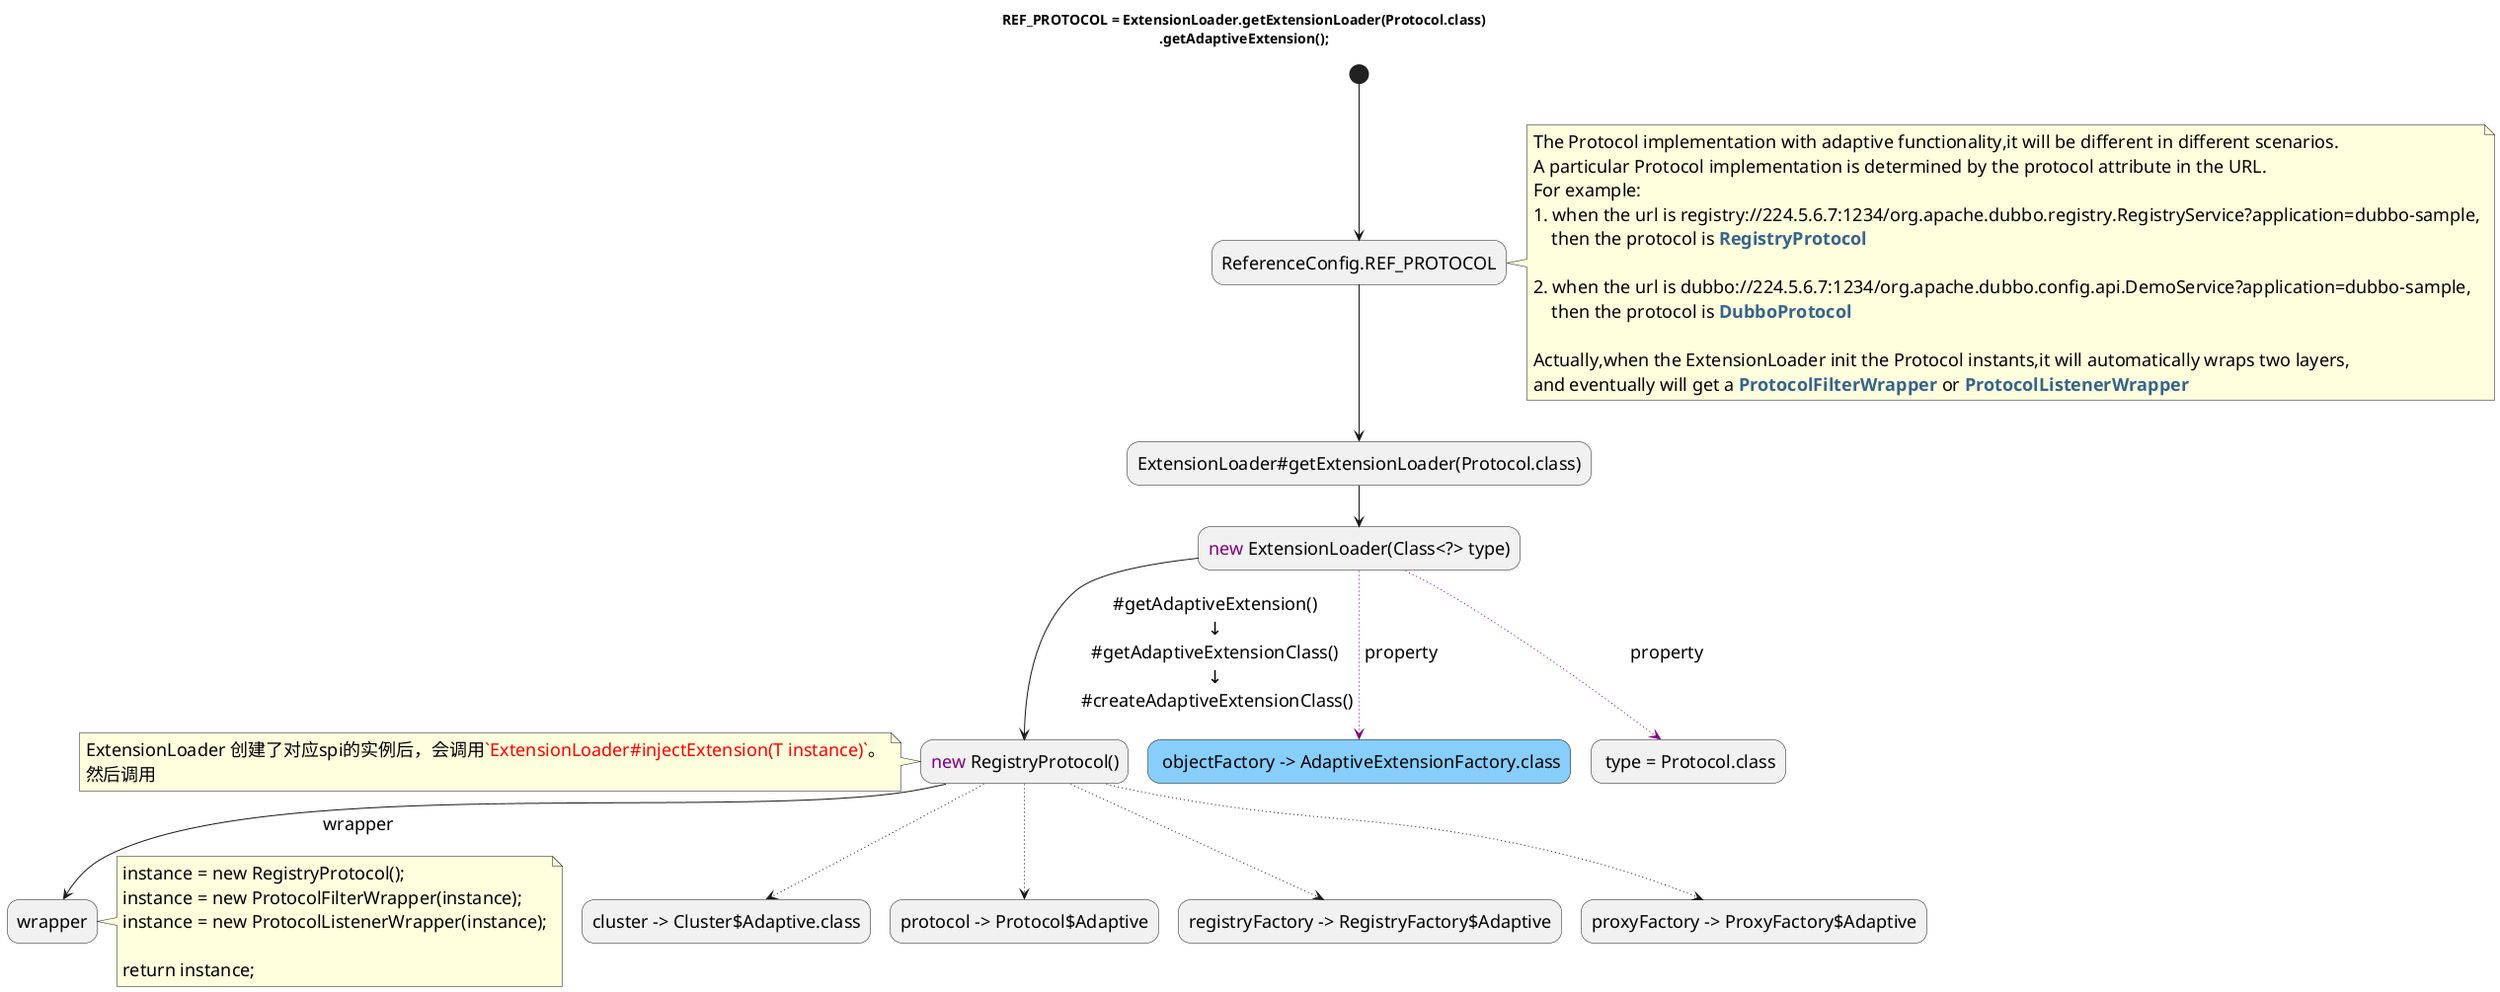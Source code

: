 @startuml
skinparam DefaultFontSize 18

skinparam activity{
  BackgroundColor<< important >> LightSkyBlue
}

title REF_PROTOCOL = ExtensionLoader.getExtensionLoader(Protocol.class)\n.getAdaptiveExtension();
(*)  --> "ReferenceConfig.REF_PROTOCOL"
note right
The Protocol implementation with adaptive functionality,it will be different in different scenarios.
A particular Protocol implementation is determined by the protocol attribute in the URL.
For example:
1. when the url is registry://224.5.6.7:1234/org.apache.dubbo.registry.RegistryService?application=dubbo-sample,
    then the protocol is <color:#36648B>**RegistryProtocol**</color>

2. when the url is dubbo://224.5.6.7:1234/org.apache.dubbo.config.api.DemoService?application=dubbo-sample,
    then the protocol is <color:#36648B>**DubboProtocol**</color>

Actually,when the ExtensionLoader init the Protocol instants,it will automatically wraps two layers,
and eventually will get a <color:#36648B>**ProtocolFilterWrapper**</color> or <color:#36648B>**ProtocolListenerWrapper**</color>
endnote

--> "ExtensionLoader#getExtensionLoader(Protocol.class)"
--> "<color:purple>new</color> ExtensionLoader(Class<?> type)" AS ExtensionLoader
ExtensionLoader .[#purple].>[ property] " objectFactory -> AdaptiveExtensionFactory.class" AS ExtensionLoader.objectFactory <<important>>

ExtensionLoader .[#purple].>[ property] " type = Protocol.class" AS ExtensionLoader.type

ExtensionLoader -->[ #getAdaptiveExtension() \n↓\n #getAdaptiveExtensionClass() \n↓\n #createAdaptiveExtensionClass()] "
<color:purple>new</color> RegistryProtocol()" AS RegistryProtocol
note left
ExtensionLoader 创建了对应spi的实例后，会调用<color:red>`ExtensionLoader#injectExtension(T instance)`</color>。
然后调用
endnote

RegistryProtocol ..> "cluster -> Cluster$Adaptive.class" AS RegistryProtocol.cluster
RegistryProtocol ..> "protocol -> Protocol$Adaptive" AS RegistryProtocol.protocol
RegistryProtocol ..> "registryFactory -> RegistryFactory$Adaptive" AS RegistryProtocol.registryFactory
RegistryProtocol ..> "proxyFactory -> ProxyFactory$Adaptive" AS RegistryProtocol.proxyFactory

RegistryProtocol -->[ wrapper] "wrapper"
note right
instance = new RegistryProtocol();
instance = new ProtocolFilterWrapper(instance);
instance = new ProtocolListenerWrapper(instance);

return instance;
endnote

@enduml